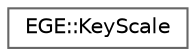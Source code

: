 digraph "Graphical Class Hierarchy"
{
 // LATEX_PDF_SIZE
  bgcolor="transparent";
  edge [fontname=Helvetica,fontsize=10,labelfontname=Helvetica,labelfontsize=10];
  node [fontname=Helvetica,fontsize=10,shape=box,height=0.2,width=0.4];
  rankdir="LR";
  Node0 [id="Node000000",label="EGE::KeyScale",height=0.2,width=0.4,color="grey40", fillcolor="white", style="filled",URL="$structEGE_1_1KeyScale.html",tooltip="Represents the scale of a bone at a specific time."];
}
